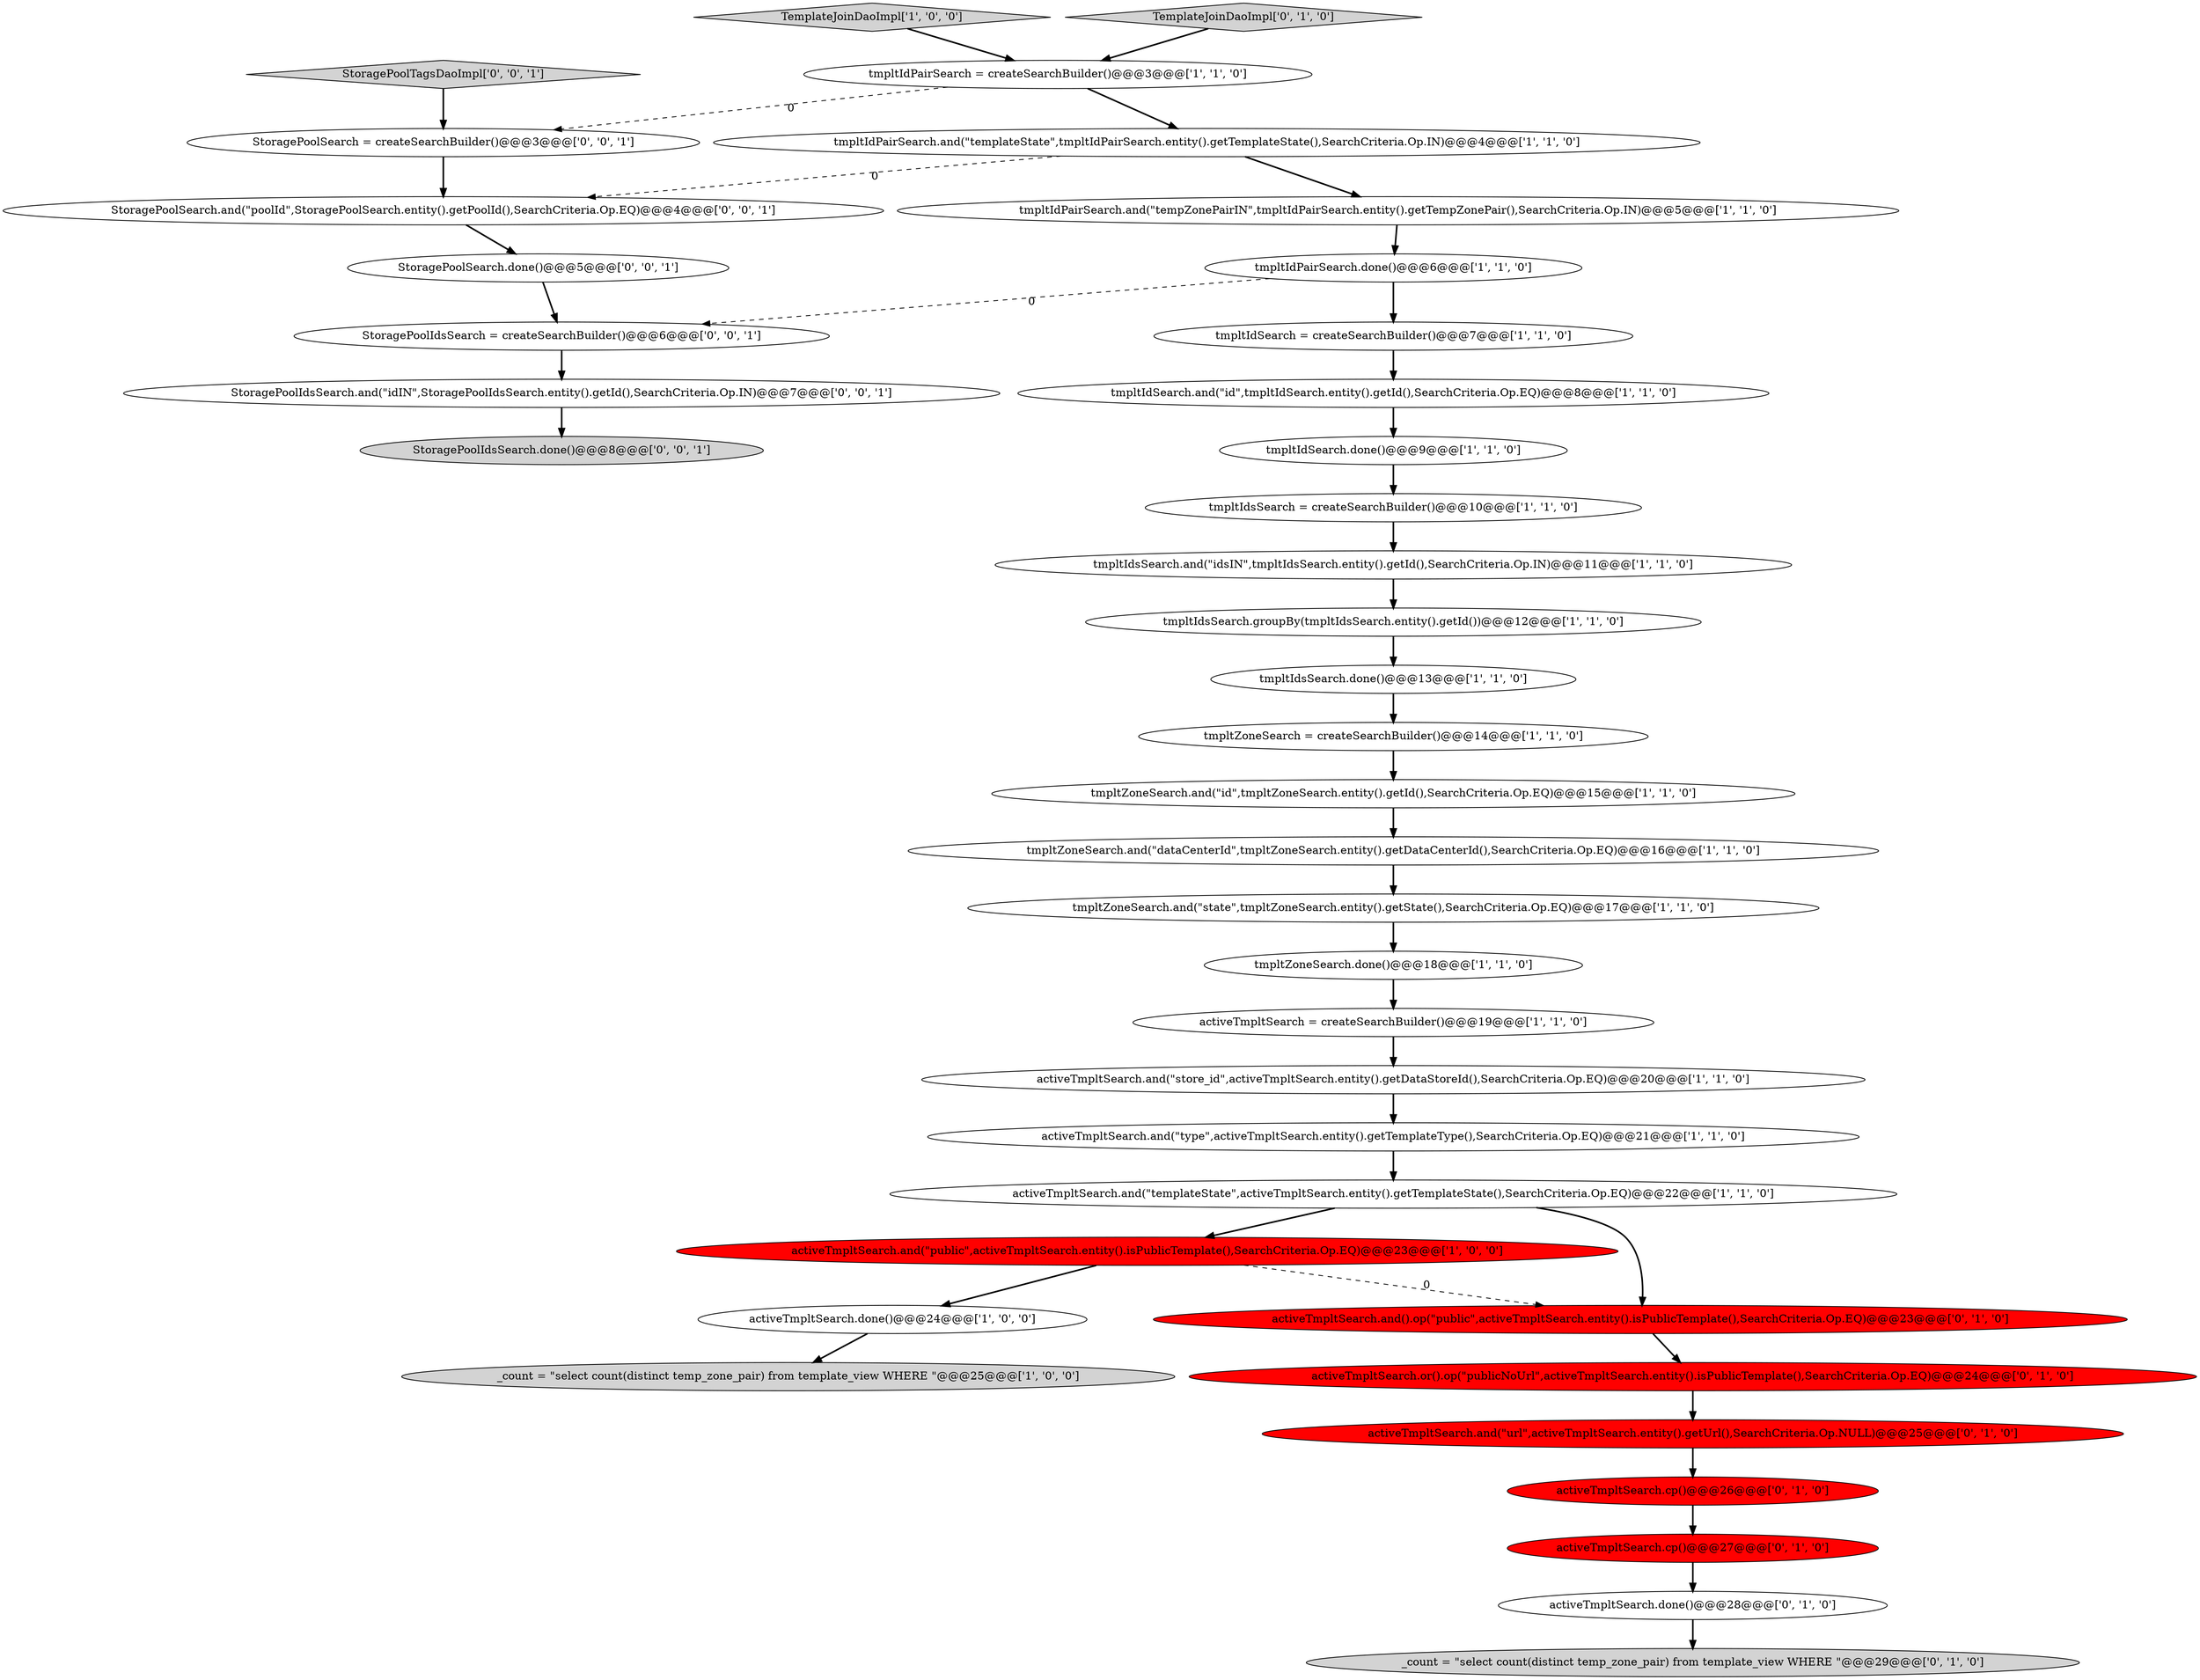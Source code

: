 digraph {
22 [style = filled, label = "activeTmpltSearch.and(\"templateState\",activeTmpltSearch.entity().getTemplateState(),SearchCriteria.Op.EQ)@@@22@@@['1', '1', '0']", fillcolor = white, shape = ellipse image = "AAA0AAABBB1BBB"];
23 [style = filled, label = "TemplateJoinDaoImpl['1', '0', '0']", fillcolor = lightgray, shape = diamond image = "AAA0AAABBB1BBB"];
19 [style = filled, label = "tmpltIdsSearch.groupBy(tmpltIdsSearch.entity().getId())@@@12@@@['1', '1', '0']", fillcolor = white, shape = ellipse image = "AAA0AAABBB1BBB"];
21 [style = filled, label = "_count = \"select count(distinct temp_zone_pair) from template_view WHERE \"@@@25@@@['1', '0', '0']", fillcolor = lightgray, shape = ellipse image = "AAA0AAABBB1BBB"];
29 [style = filled, label = "TemplateJoinDaoImpl['0', '1', '0']", fillcolor = lightgray, shape = diamond image = "AAA0AAABBB2BBB"];
18 [style = filled, label = "tmpltIdPairSearch = createSearchBuilder()@@@3@@@['1', '1', '0']", fillcolor = white, shape = ellipse image = "AAA0AAABBB1BBB"];
13 [style = filled, label = "activeTmpltSearch.and(\"public\",activeTmpltSearch.entity().isPublicTemplate(),SearchCriteria.Op.EQ)@@@23@@@['1', '0', '0']", fillcolor = red, shape = ellipse image = "AAA1AAABBB1BBB"];
28 [style = filled, label = "activeTmpltSearch.cp()@@@26@@@['0', '1', '0']", fillcolor = red, shape = ellipse image = "AAA1AAABBB2BBB"];
17 [style = filled, label = "tmpltIdPairSearch.and(\"tempZonePairIN\",tmpltIdPairSearch.entity().getTempZonePair(),SearchCriteria.Op.IN)@@@5@@@['1', '1', '0']", fillcolor = white, shape = ellipse image = "AAA0AAABBB1BBB"];
20 [style = filled, label = "activeTmpltSearch.done()@@@24@@@['1', '0', '0']", fillcolor = white, shape = ellipse image = "AAA0AAABBB1BBB"];
5 [style = filled, label = "activeTmpltSearch.and(\"type\",activeTmpltSearch.entity().getTemplateType(),SearchCriteria.Op.EQ)@@@21@@@['1', '1', '0']", fillcolor = white, shape = ellipse image = "AAA0AAABBB1BBB"];
3 [style = filled, label = "activeTmpltSearch.and(\"store_id\",activeTmpltSearch.entity().getDataStoreId(),SearchCriteria.Op.EQ)@@@20@@@['1', '1', '0']", fillcolor = white, shape = ellipse image = "AAA0AAABBB1BBB"];
30 [style = filled, label = "activeTmpltSearch.cp()@@@27@@@['0', '1', '0']", fillcolor = red, shape = ellipse image = "AAA1AAABBB2BBB"];
4 [style = filled, label = "tmpltIdsSearch.and(\"idsIN\",tmpltIdsSearch.entity().getId(),SearchCriteria.Op.IN)@@@11@@@['1', '1', '0']", fillcolor = white, shape = ellipse image = "AAA0AAABBB1BBB"];
16 [style = filled, label = "tmpltIdsSearch.done()@@@13@@@['1', '1', '0']", fillcolor = white, shape = ellipse image = "AAA0AAABBB1BBB"];
11 [style = filled, label = "tmpltZoneSearch.and(\"dataCenterId\",tmpltZoneSearch.entity().getDataCenterId(),SearchCriteria.Op.EQ)@@@16@@@['1', '1', '0']", fillcolor = white, shape = ellipse image = "AAA0AAABBB1BBB"];
32 [style = filled, label = "StoragePoolIdsSearch = createSearchBuilder()@@@6@@@['0', '0', '1']", fillcolor = white, shape = ellipse image = "AAA0AAABBB3BBB"];
9 [style = filled, label = "tmpltIdsSearch = createSearchBuilder()@@@10@@@['1', '1', '0']", fillcolor = white, shape = ellipse image = "AAA0AAABBB1BBB"];
34 [style = filled, label = "StoragePoolIdsSearch.and(\"idIN\",StoragePoolIdsSearch.entity().getId(),SearchCriteria.Op.IN)@@@7@@@['0', '0', '1']", fillcolor = white, shape = ellipse image = "AAA0AAABBB3BBB"];
35 [style = filled, label = "StoragePoolTagsDaoImpl['0', '0', '1']", fillcolor = lightgray, shape = diamond image = "AAA0AAABBB3BBB"];
37 [style = filled, label = "StoragePoolSearch.and(\"poolId\",StoragePoolSearch.entity().getPoolId(),SearchCriteria.Op.EQ)@@@4@@@['0', '0', '1']", fillcolor = white, shape = ellipse image = "AAA0AAABBB3BBB"];
8 [style = filled, label = "tmpltIdPairSearch.and(\"templateState\",tmpltIdPairSearch.entity().getTemplateState(),SearchCriteria.Op.IN)@@@4@@@['1', '1', '0']", fillcolor = white, shape = ellipse image = "AAA0AAABBB1BBB"];
38 [style = filled, label = "StoragePoolSearch = createSearchBuilder()@@@3@@@['0', '0', '1']", fillcolor = white, shape = ellipse image = "AAA0AAABBB3BBB"];
2 [style = filled, label = "tmpltZoneSearch.and(\"id\",tmpltZoneSearch.entity().getId(),SearchCriteria.Op.EQ)@@@15@@@['1', '1', '0']", fillcolor = white, shape = ellipse image = "AAA0AAABBB1BBB"];
36 [style = filled, label = "StoragePoolSearch.done()@@@5@@@['0', '0', '1']", fillcolor = white, shape = ellipse image = "AAA0AAABBB3BBB"];
27 [style = filled, label = "activeTmpltSearch.or().op(\"publicNoUrl\",activeTmpltSearch.entity().isPublicTemplate(),SearchCriteria.Op.EQ)@@@24@@@['0', '1', '0']", fillcolor = red, shape = ellipse image = "AAA1AAABBB2BBB"];
31 [style = filled, label = "activeTmpltSearch.done()@@@28@@@['0', '1', '0']", fillcolor = white, shape = ellipse image = "AAA0AAABBB2BBB"];
6 [style = filled, label = "tmpltIdSearch.done()@@@9@@@['1', '1', '0']", fillcolor = white, shape = ellipse image = "AAA0AAABBB1BBB"];
7 [style = filled, label = "tmpltZoneSearch.and(\"state\",tmpltZoneSearch.entity().getState(),SearchCriteria.Op.EQ)@@@17@@@['1', '1', '0']", fillcolor = white, shape = ellipse image = "AAA0AAABBB1BBB"];
33 [style = filled, label = "StoragePoolIdsSearch.done()@@@8@@@['0', '0', '1']", fillcolor = lightgray, shape = ellipse image = "AAA0AAABBB3BBB"];
10 [style = filled, label = "tmpltZoneSearch.done()@@@18@@@['1', '1', '0']", fillcolor = white, shape = ellipse image = "AAA0AAABBB1BBB"];
0 [style = filled, label = "tmpltIdPairSearch.done()@@@6@@@['1', '1', '0']", fillcolor = white, shape = ellipse image = "AAA0AAABBB1BBB"];
1 [style = filled, label = "tmpltZoneSearch = createSearchBuilder()@@@14@@@['1', '1', '0']", fillcolor = white, shape = ellipse image = "AAA0AAABBB1BBB"];
15 [style = filled, label = "tmpltIdSearch.and(\"id\",tmpltIdSearch.entity().getId(),SearchCriteria.Op.EQ)@@@8@@@['1', '1', '0']", fillcolor = white, shape = ellipse image = "AAA0AAABBB1BBB"];
26 [style = filled, label = "_count = \"select count(distinct temp_zone_pair) from template_view WHERE \"@@@29@@@['0', '1', '0']", fillcolor = lightgray, shape = ellipse image = "AAA0AAABBB2BBB"];
24 [style = filled, label = "activeTmpltSearch.and(\"url\",activeTmpltSearch.entity().getUrl(),SearchCriteria.Op.NULL)@@@25@@@['0', '1', '0']", fillcolor = red, shape = ellipse image = "AAA1AAABBB2BBB"];
14 [style = filled, label = "tmpltIdSearch = createSearchBuilder()@@@7@@@['1', '1', '0']", fillcolor = white, shape = ellipse image = "AAA0AAABBB1BBB"];
25 [style = filled, label = "activeTmpltSearch.and().op(\"public\",activeTmpltSearch.entity().isPublicTemplate(),SearchCriteria.Op.EQ)@@@23@@@['0', '1', '0']", fillcolor = red, shape = ellipse image = "AAA1AAABBB2BBB"];
12 [style = filled, label = "activeTmpltSearch = createSearchBuilder()@@@19@@@['1', '1', '0']", fillcolor = white, shape = ellipse image = "AAA0AAABBB1BBB"];
24->28 [style = bold, label=""];
22->25 [style = bold, label=""];
8->37 [style = dashed, label="0"];
37->36 [style = bold, label=""];
28->30 [style = bold, label=""];
7->10 [style = bold, label=""];
9->4 [style = bold, label=""];
0->32 [style = dashed, label="0"];
34->33 [style = bold, label=""];
4->19 [style = bold, label=""];
36->32 [style = bold, label=""];
15->6 [style = bold, label=""];
32->34 [style = bold, label=""];
13->25 [style = dashed, label="0"];
18->38 [style = dashed, label="0"];
29->18 [style = bold, label=""];
19->16 [style = bold, label=""];
20->21 [style = bold, label=""];
8->17 [style = bold, label=""];
25->27 [style = bold, label=""];
31->26 [style = bold, label=""];
0->14 [style = bold, label=""];
3->5 [style = bold, label=""];
17->0 [style = bold, label=""];
16->1 [style = bold, label=""];
38->37 [style = bold, label=""];
10->12 [style = bold, label=""];
30->31 [style = bold, label=""];
11->7 [style = bold, label=""];
14->15 [style = bold, label=""];
1->2 [style = bold, label=""];
18->8 [style = bold, label=""];
12->3 [style = bold, label=""];
27->24 [style = bold, label=""];
35->38 [style = bold, label=""];
6->9 [style = bold, label=""];
5->22 [style = bold, label=""];
2->11 [style = bold, label=""];
23->18 [style = bold, label=""];
22->13 [style = bold, label=""];
13->20 [style = bold, label=""];
}
